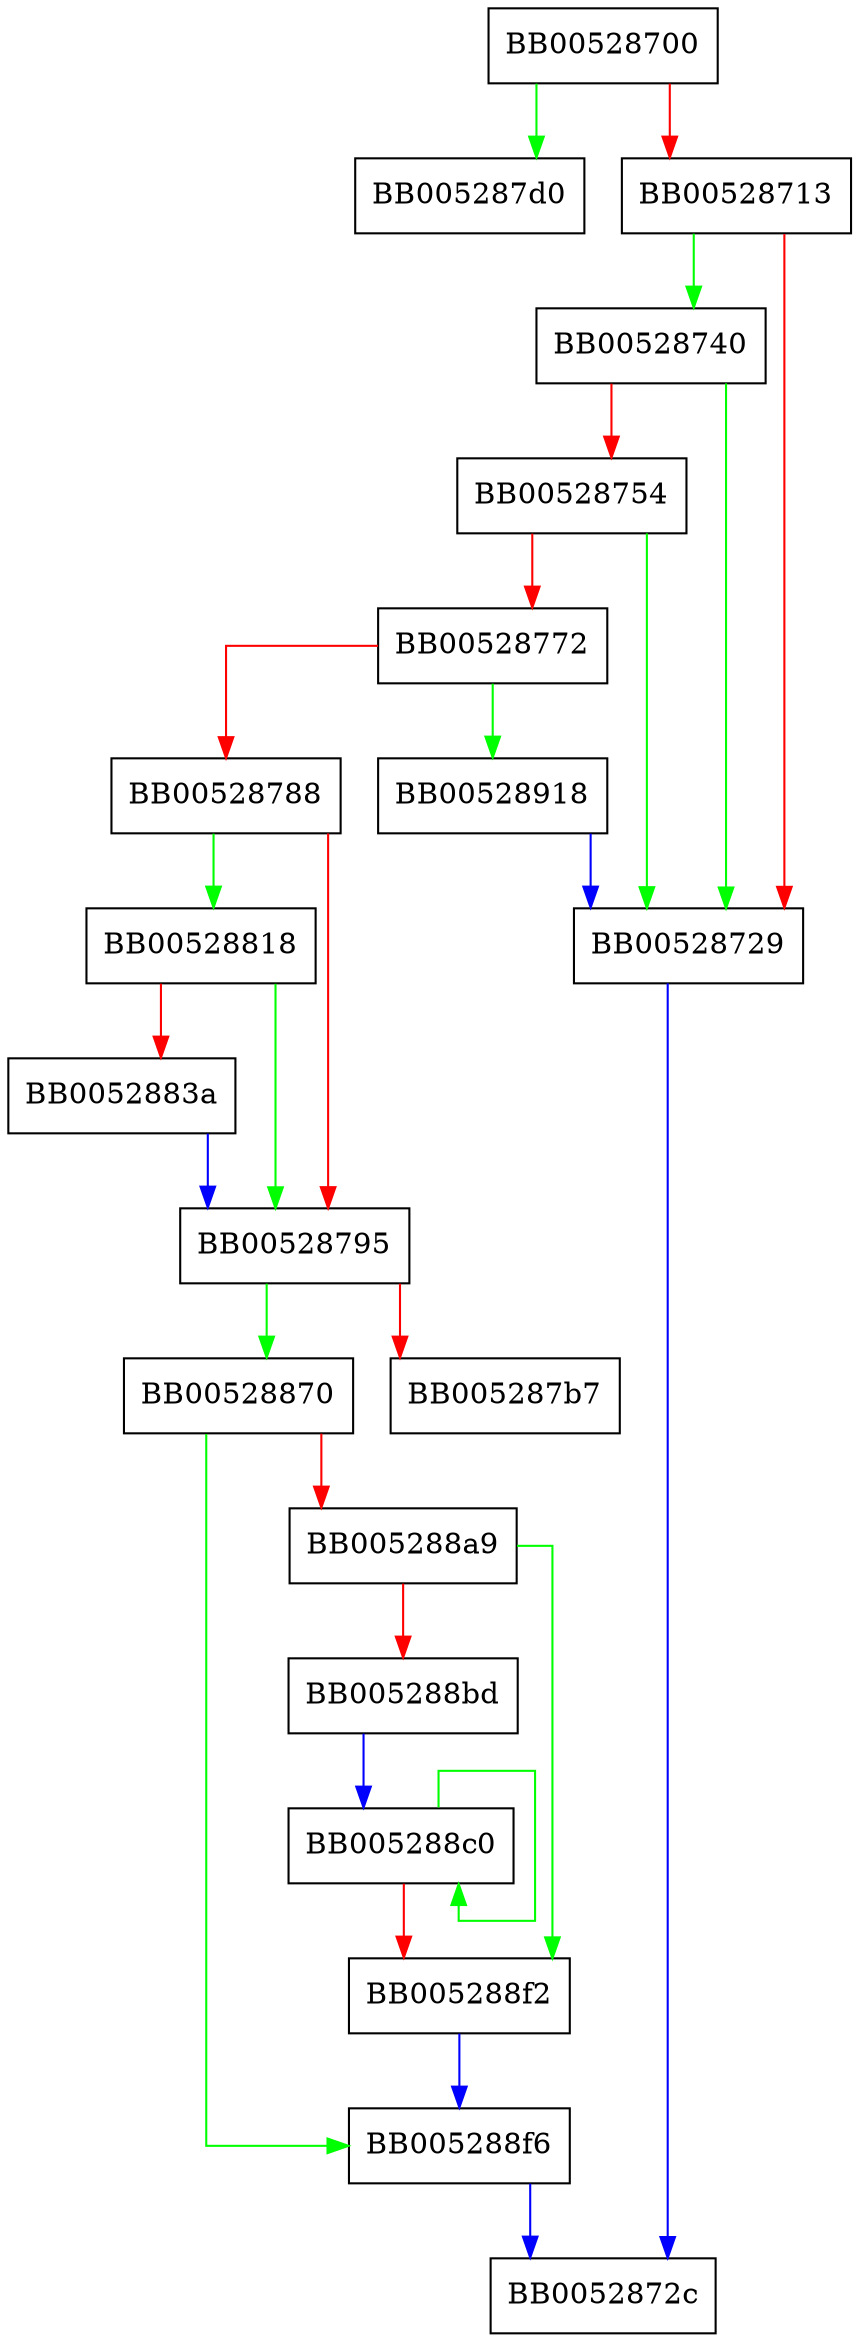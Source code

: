 digraph ASYNC_init_thread {
  node [shape="box"];
  graph [splines=ortho];
  BB00528700 -> BB005287d0 [color="green"];
  BB00528700 -> BB00528713 [color="red"];
  BB00528713 -> BB00528740 [color="green"];
  BB00528713 -> BB00528729 [color="red"];
  BB00528729 -> BB0052872c [color="blue"];
  BB00528740 -> BB00528729 [color="green"];
  BB00528740 -> BB00528754 [color="red"];
  BB00528754 -> BB00528729 [color="green"];
  BB00528754 -> BB00528772 [color="red"];
  BB00528772 -> BB00528918 [color="green"];
  BB00528772 -> BB00528788 [color="red"];
  BB00528788 -> BB00528818 [color="green"];
  BB00528788 -> BB00528795 [color="red"];
  BB00528795 -> BB00528870 [color="green"];
  BB00528795 -> BB005287b7 [color="red"];
  BB00528818 -> BB00528795 [color="green"];
  BB00528818 -> BB0052883a [color="red"];
  BB0052883a -> BB00528795 [color="blue"];
  BB00528870 -> BB005288f6 [color="green"];
  BB00528870 -> BB005288a9 [color="red"];
  BB005288a9 -> BB005288f2 [color="green"];
  BB005288a9 -> BB005288bd [color="red"];
  BB005288bd -> BB005288c0 [color="blue"];
  BB005288c0 -> BB005288c0 [color="green"];
  BB005288c0 -> BB005288f2 [color="red"];
  BB005288f2 -> BB005288f6 [color="blue"];
  BB005288f6 -> BB0052872c [color="blue"];
  BB00528918 -> BB00528729 [color="blue"];
}